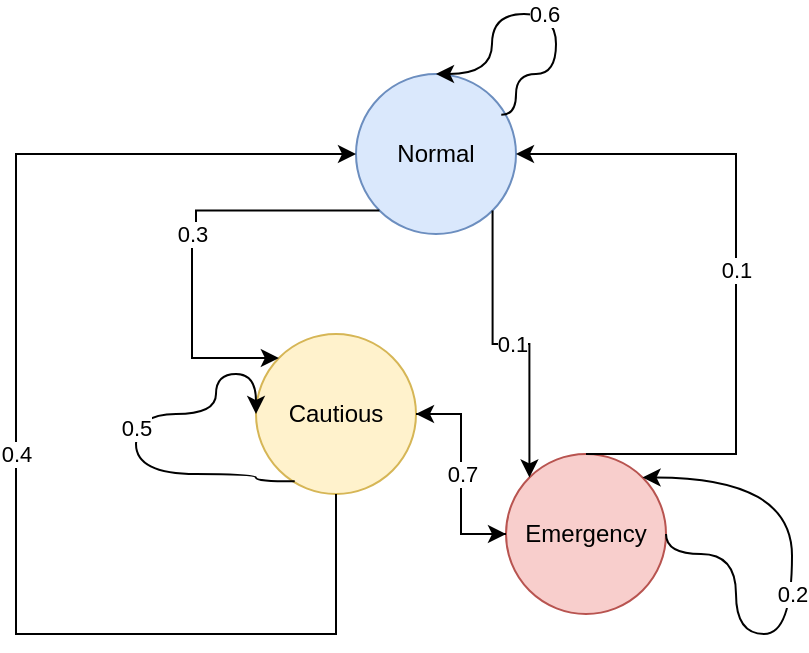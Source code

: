 <mxfile version="26.2.8">
  <diagram id="state-diagram" name="State Diagram">
    <mxGraphModel dx="544" dy="357" grid="1" gridSize="10" guides="1" tooltips="1" connect="1" arrows="1" fold="1" page="1" pageScale="1" pageWidth="850" pageHeight="1100" math="0" shadow="0">
      <root>
        <mxCell id="0" />
        <mxCell id="1" parent="0" />
        <mxCell id="normal_state" value="Normal" style="ellipse;whiteSpace=wrap;html=1;aspect=fixed;fillColor=#dae8fc;strokeColor=#6c8ebf;" parent="1" vertex="1">
          <mxGeometry x="350" y="120" width="80" height="80" as="geometry" />
        </mxCell>
        <mxCell id="cautious_state" value="Cautious" style="ellipse;whiteSpace=wrap;html=1;aspect=fixed;fillColor=#fff2cc;strokeColor=#d6b656;" parent="1" vertex="1">
          <mxGeometry x="300" y="250" width="80" height="80" as="geometry" />
        </mxCell>
        <mxCell id="emergency_state" value="Emergency" style="ellipse;whiteSpace=wrap;html=1;aspect=fixed;fillColor=#f8cecc;strokeColor=#b85450;" parent="1" vertex="1">
          <mxGeometry x="425" y="310" width="80" height="80" as="geometry" />
        </mxCell>
        <mxCell id="normal_to_cautious" value="0.3" style="edgeStyle=orthogonalEdgeStyle;rounded=0;orthogonalLoop=1;jettySize=auto;html=1;exitX=0;exitY=1;exitDx=0;exitDy=0;" parent="1" source="normal_state" target="cautious_state" edge="1">
          <mxGeometry relative="1" as="geometry">
            <Array as="points">
              <mxPoint x="270" y="188" />
              <mxPoint x="270" y="200" />
              <mxPoint x="268" y="200" />
              <mxPoint x="268" y="262" />
            </Array>
          </mxGeometry>
        </mxCell>
        <mxCell id="normal_to_emergency" value="0.1" style="edgeStyle=orthogonalEdgeStyle;rounded=0;orthogonalLoop=1;jettySize=auto;html=1;exitX=1;exitY=1;exitDx=0;exitDy=0;entryX=0;entryY=0;entryDx=0;entryDy=0;" parent="1" source="normal_state" target="emergency_state" edge="1">
          <mxGeometry relative="1" as="geometry" />
        </mxCell>
        <mxCell id="normal_to_normal" value="0.6" style="edgeStyle=orthogonalEdgeStyle;rounded=0;orthogonalLoop=1;jettySize=auto;html=1;exitX=0.908;exitY=0.255;exitDx=0;exitDy=0;entryX=0.5;entryY=0;entryDx=0;entryDy=0;curved=1;exitPerimeter=0;" parent="1" source="normal_state" target="normal_state" edge="1">
          <mxGeometry relative="1" as="geometry">
            <Array as="points">
              <mxPoint x="430" y="140" />
              <mxPoint x="430" y="120" />
              <mxPoint x="450" y="120" />
              <mxPoint x="450" y="90" />
              <mxPoint x="418" y="90" />
              <mxPoint x="418" y="120" />
            </Array>
          </mxGeometry>
        </mxCell>
        <mxCell id="cautious_to_normal" value="0.4" style="edgeStyle=orthogonalEdgeStyle;rounded=0;orthogonalLoop=1;jettySize=auto;html=1;entryX=0;entryY=0.5;entryDx=0;entryDy=0;" parent="1" target="normal_state" edge="1">
          <mxGeometry relative="1" as="geometry">
            <mxPoint x="340" y="330" as="sourcePoint" />
            <Array as="points">
              <mxPoint x="180" y="400" />
              <mxPoint x="180" y="160" />
            </Array>
          </mxGeometry>
        </mxCell>
        <mxCell id="cautious_to_emergency" value="0.1" style="edgeStyle=orthogonalEdgeStyle;rounded=0;orthogonalLoop=1;jettySize=auto;html=1;exitX=1;exitY=0.5;exitDx=0;exitDy=0;entryX=0;entryY=0.5;entryDx=0;entryDy=0;" parent="1" source="cautious_state" target="emergency_state" edge="1">
          <mxGeometry relative="1" as="geometry" />
        </mxCell>
        <mxCell id="cautious_to_cautious" value="0.5" style="edgeStyle=orthogonalEdgeStyle;rounded=0;orthogonalLoop=1;jettySize=auto;html=1;exitX=0.242;exitY=0.921;exitDx=0;exitDy=0;curved=1;exitPerimeter=0;entryX=0;entryY=0.5;entryDx=0;entryDy=0;" parent="1" source="cautious_state" target="cautious_state" edge="1">
          <mxGeometry relative="1" as="geometry">
            <Array as="points">
              <mxPoint x="300" y="324" />
              <mxPoint x="300" y="320" />
              <mxPoint x="240" y="320" />
              <mxPoint x="240" y="290" />
              <mxPoint x="280" y="290" />
              <mxPoint x="280" y="270" />
              <mxPoint x="300" y="270" />
            </Array>
            <mxPoint x="230" y="270" as="targetPoint" />
          </mxGeometry>
        </mxCell>
        <mxCell id="emergency_to_normal" value="0.1" style="edgeStyle=orthogonalEdgeStyle;rounded=0;orthogonalLoop=1;jettySize=auto;html=1;exitX=0.5;exitY=0;exitDx=0;exitDy=0;entryX=1;entryY=0.5;entryDx=0;entryDy=0;" parent="1" source="emergency_state" target="normal_state" edge="1">
          <mxGeometry relative="1" as="geometry">
            <Array as="points">
              <mxPoint x="540" y="160" />
            </Array>
          </mxGeometry>
        </mxCell>
        <mxCell id="emergency_to_cautious" value="0.7" style="edgeStyle=orthogonalEdgeStyle;rounded=0;orthogonalLoop=1;jettySize=auto;html=1;exitX=0;exitY=0.5;exitDx=0;exitDy=0;entryX=1;entryY=0.5;entryDx=0;entryDy=0;" parent="1" source="emergency_state" target="cautious_state" edge="1">
          <mxGeometry relative="1" as="geometry" />
        </mxCell>
        <mxCell id="emergency_to_emergency" value="0.2" style="edgeStyle=orthogonalEdgeStyle;rounded=0;orthogonalLoop=1;jettySize=auto;html=1;exitX=1;exitY=0.5;exitDx=0;exitDy=0;entryX=1;entryY=0;entryDx=0;entryDy=0;curved=1;" parent="1" source="emergency_state" target="emergency_state" edge="1">
          <mxGeometry relative="1" as="geometry">
            <Array as="points">
              <mxPoint x="505" y="360" />
              <mxPoint x="540" y="360" />
              <mxPoint x="540" y="400" />
              <mxPoint x="568" y="400" />
              <mxPoint x="568" y="322" />
            </Array>
          </mxGeometry>
        </mxCell>
      </root>
    </mxGraphModel>
  </diagram>
</mxfile>
